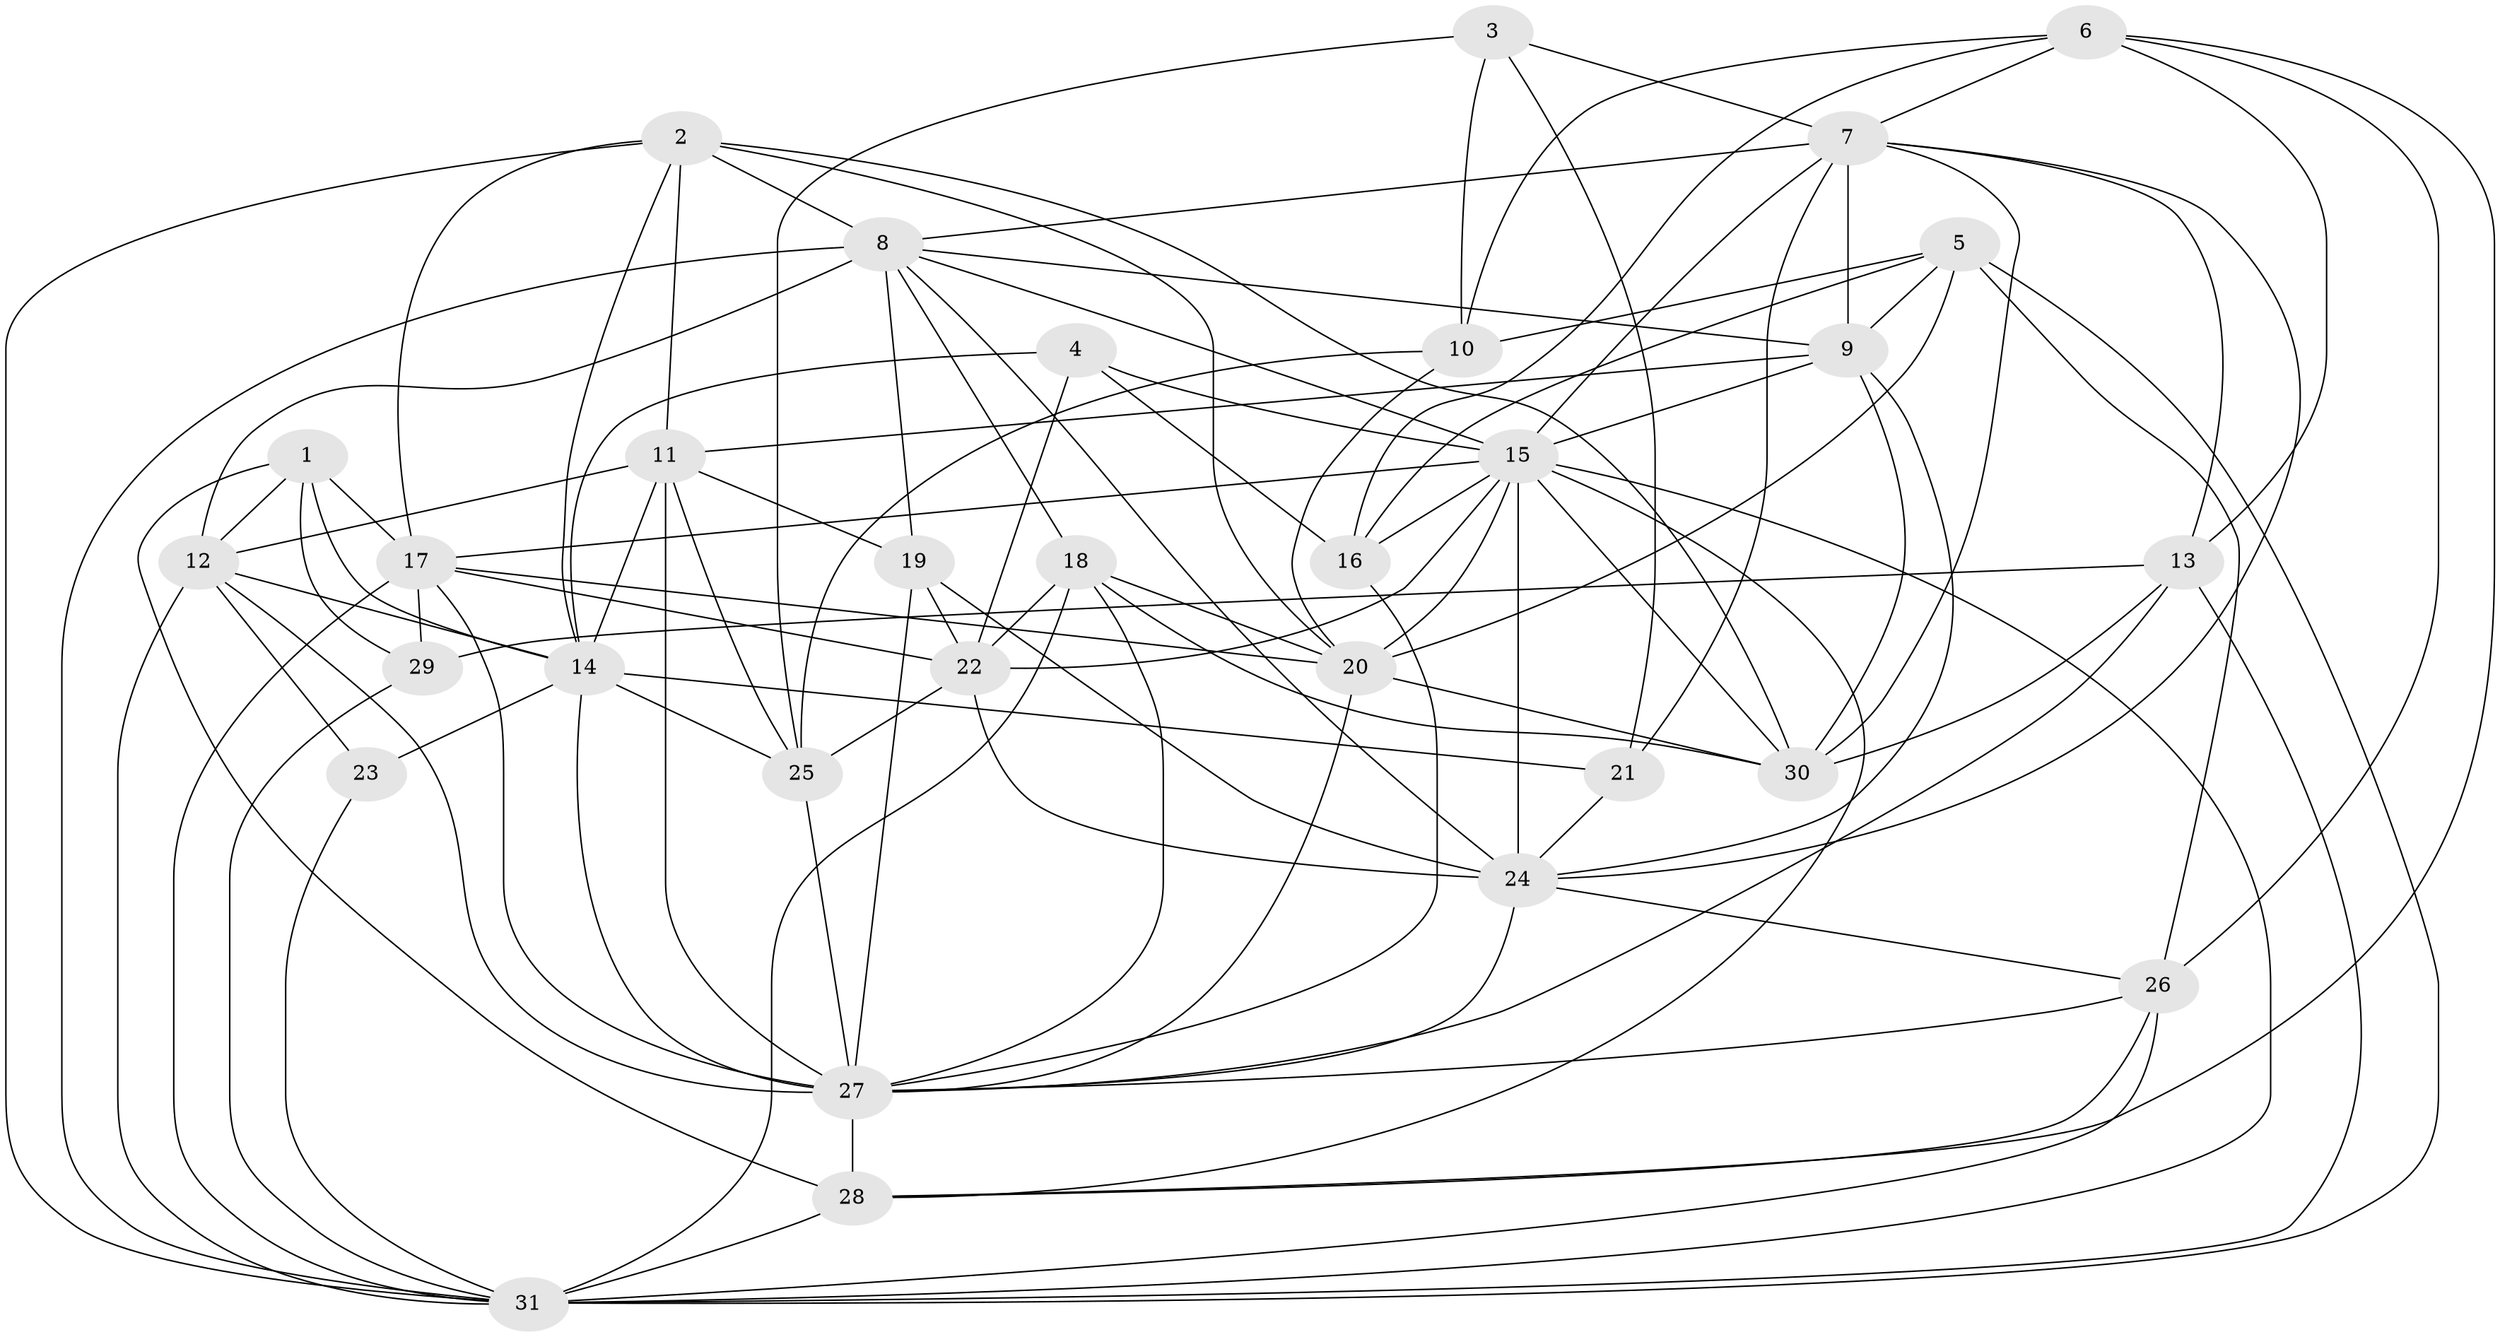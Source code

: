 // original degree distribution, {6: 0.08823529411764706, 5: 0.20588235294117646, 4: 0.24509803921568626, 3: 0.28431372549019607, 2: 0.12745098039215685, 7: 0.0392156862745098, 8: 0.00980392156862745}
// Generated by graph-tools (version 1.1) at 2025/37/03/04/25 23:37:08]
// undirected, 31 vertices, 106 edges
graph export_dot {
  node [color=gray90,style=filled];
  1;
  2;
  3;
  4;
  5;
  6;
  7;
  8;
  9;
  10;
  11;
  12;
  13;
  14;
  15;
  16;
  17;
  18;
  19;
  20;
  21;
  22;
  23;
  24;
  25;
  26;
  27;
  28;
  29;
  30;
  31;
  1 -- 12 [weight=2.0];
  1 -- 14 [weight=1.0];
  1 -- 17 [weight=1.0];
  1 -- 28 [weight=2.0];
  1 -- 29 [weight=1.0];
  2 -- 8 [weight=2.0];
  2 -- 11 [weight=2.0];
  2 -- 14 [weight=1.0];
  2 -- 17 [weight=1.0];
  2 -- 20 [weight=1.0];
  2 -- 30 [weight=2.0];
  2 -- 31 [weight=1.0];
  3 -- 7 [weight=1.0];
  3 -- 10 [weight=1.0];
  3 -- 21 [weight=1.0];
  3 -- 25 [weight=1.0];
  4 -- 14 [weight=1.0];
  4 -- 15 [weight=2.0];
  4 -- 16 [weight=1.0];
  4 -- 22 [weight=1.0];
  5 -- 9 [weight=1.0];
  5 -- 10 [weight=1.0];
  5 -- 16 [weight=1.0];
  5 -- 20 [weight=1.0];
  5 -- 26 [weight=1.0];
  5 -- 31 [weight=1.0];
  6 -- 7 [weight=1.0];
  6 -- 10 [weight=1.0];
  6 -- 13 [weight=1.0];
  6 -- 16 [weight=1.0];
  6 -- 26 [weight=1.0];
  6 -- 28 [weight=1.0];
  7 -- 8 [weight=1.0];
  7 -- 9 [weight=1.0];
  7 -- 13 [weight=1.0];
  7 -- 15 [weight=1.0];
  7 -- 21 [weight=1.0];
  7 -- 24 [weight=1.0];
  7 -- 30 [weight=1.0];
  8 -- 9 [weight=1.0];
  8 -- 12 [weight=1.0];
  8 -- 15 [weight=1.0];
  8 -- 18 [weight=1.0];
  8 -- 19 [weight=2.0];
  8 -- 24 [weight=1.0];
  8 -- 31 [weight=1.0];
  9 -- 11 [weight=1.0];
  9 -- 15 [weight=2.0];
  9 -- 24 [weight=1.0];
  9 -- 30 [weight=1.0];
  10 -- 20 [weight=1.0];
  10 -- 25 [weight=1.0];
  11 -- 12 [weight=1.0];
  11 -- 14 [weight=1.0];
  11 -- 19 [weight=1.0];
  11 -- 25 [weight=1.0];
  11 -- 27 [weight=4.0];
  12 -- 14 [weight=1.0];
  12 -- 23 [weight=1.0];
  12 -- 27 [weight=1.0];
  12 -- 31 [weight=1.0];
  13 -- 27 [weight=1.0];
  13 -- 29 [weight=2.0];
  13 -- 30 [weight=3.0];
  13 -- 31 [weight=1.0];
  14 -- 21 [weight=2.0];
  14 -- 23 [weight=1.0];
  14 -- 25 [weight=1.0];
  14 -- 27 [weight=1.0];
  15 -- 16 [weight=1.0];
  15 -- 17 [weight=1.0];
  15 -- 20 [weight=1.0];
  15 -- 22 [weight=1.0];
  15 -- 24 [weight=1.0];
  15 -- 28 [weight=1.0];
  15 -- 30 [weight=1.0];
  15 -- 31 [weight=1.0];
  16 -- 27 [weight=1.0];
  17 -- 20 [weight=1.0];
  17 -- 22 [weight=1.0];
  17 -- 27 [weight=1.0];
  17 -- 29 [weight=3.0];
  17 -- 31 [weight=1.0];
  18 -- 20 [weight=1.0];
  18 -- 22 [weight=1.0];
  18 -- 27 [weight=1.0];
  18 -- 30 [weight=1.0];
  18 -- 31 [weight=1.0];
  19 -- 22 [weight=1.0];
  19 -- 24 [weight=3.0];
  19 -- 27 [weight=1.0];
  20 -- 27 [weight=1.0];
  20 -- 30 [weight=1.0];
  21 -- 24 [weight=1.0];
  22 -- 24 [weight=1.0];
  22 -- 25 [weight=2.0];
  23 -- 31 [weight=1.0];
  24 -- 26 [weight=1.0];
  24 -- 27 [weight=1.0];
  25 -- 27 [weight=2.0];
  26 -- 27 [weight=1.0];
  26 -- 28 [weight=1.0];
  26 -- 31 [weight=1.0];
  27 -- 28 [weight=2.0];
  28 -- 31 [weight=1.0];
  29 -- 31 [weight=1.0];
}
